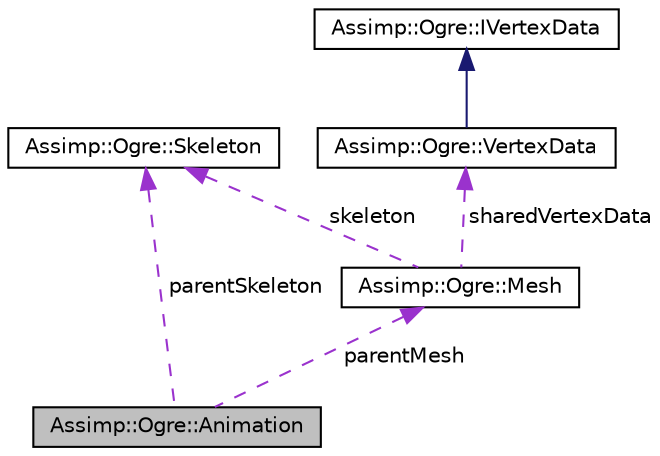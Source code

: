 digraph "Assimp::Ogre::Animation"
{
  edge [fontname="Helvetica",fontsize="10",labelfontname="Helvetica",labelfontsize="10"];
  node [fontname="Helvetica",fontsize="10",shape=record];
  Node1 [label="Assimp::Ogre::Animation",height=0.2,width=0.4,color="black", fillcolor="grey75", style="filled", fontcolor="black"];
  Node2 -> Node1 [dir="back",color="darkorchid3",fontsize="10",style="dashed",label=" parentSkeleton" ,fontname="Helvetica"];
  Node2 [label="Assimp::Ogre::Skeleton",height=0.2,width=0.4,color="black", fillcolor="white", style="filled",URL="$class_assimp_1_1_ogre_1_1_skeleton.html",tooltip="Ogre Skeleton. "];
  Node3 -> Node1 [dir="back",color="darkorchid3",fontsize="10",style="dashed",label=" parentMesh" ,fontname="Helvetica"];
  Node3 [label="Assimp::Ogre::Mesh",height=0.2,width=0.4,color="black", fillcolor="white", style="filled",URL="$class_assimp_1_1_ogre_1_1_mesh.html",tooltip="Ogre Mesh. "];
  Node4 -> Node3 [dir="back",color="darkorchid3",fontsize="10",style="dashed",label=" sharedVertexData" ,fontname="Helvetica"];
  Node4 [label="Assimp::Ogre::VertexData",height=0.2,width=0.4,color="black", fillcolor="white", style="filled",URL="$class_assimp_1_1_ogre_1_1_vertex_data.html"];
  Node5 -> Node4 [dir="back",color="midnightblue",fontsize="10",style="solid",fontname="Helvetica"];
  Node5 [label="Assimp::Ogre::IVertexData",height=0.2,width=0.4,color="black", fillcolor="white", style="filled",URL="$class_assimp_1_1_ogre_1_1_i_vertex_data.html"];
  Node2 -> Node3 [dir="back",color="darkorchid3",fontsize="10",style="dashed",label=" skeleton" ,fontname="Helvetica"];
}
